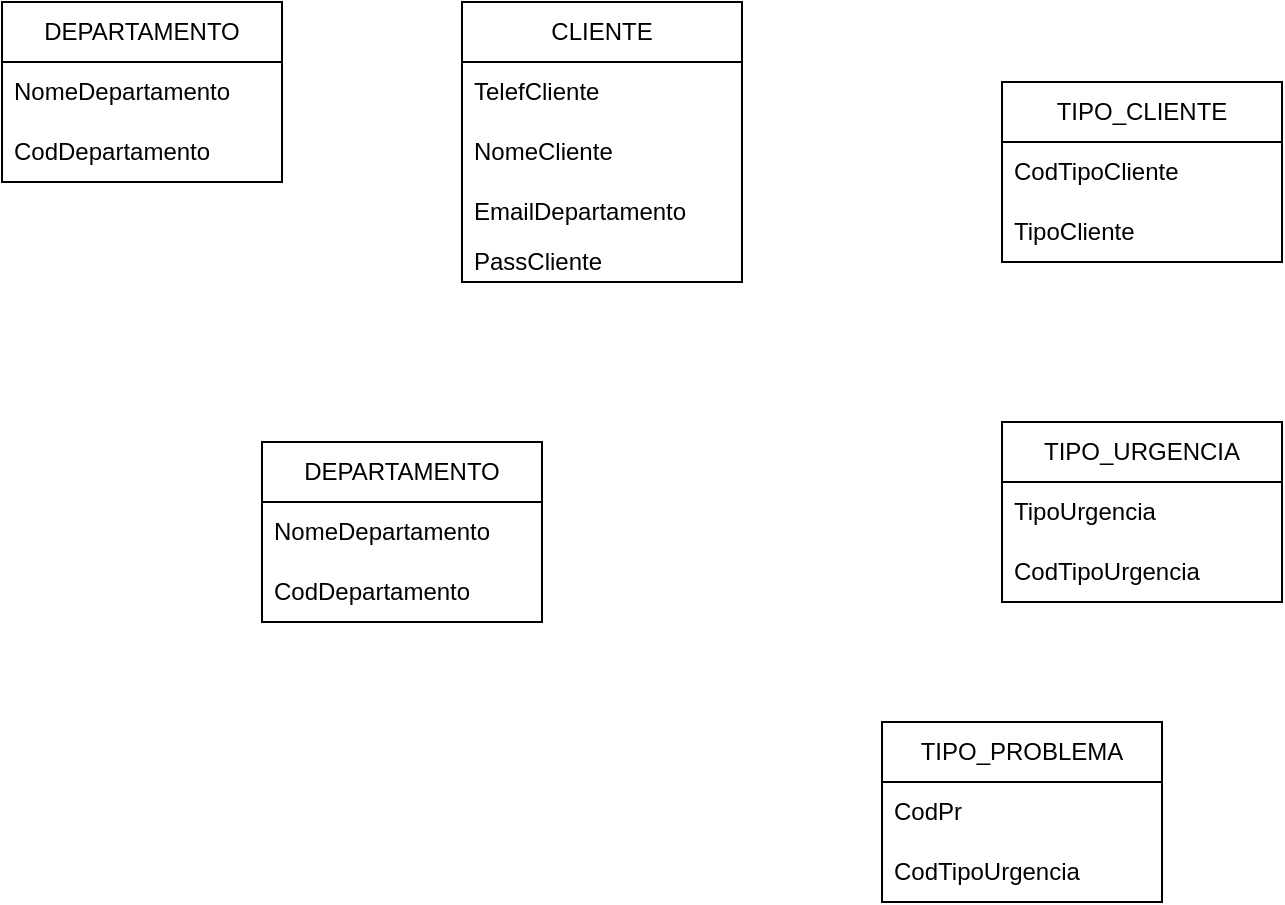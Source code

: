 <mxfile version="28.2.6">
  <diagram id="aXzcdBtJrudCdNrXg4cc" name="Página-1">
    <mxGraphModel dx="1186" dy="755" grid="1" gridSize="10" guides="1" tooltips="1" connect="1" arrows="1" fold="1" page="1" pageScale="1" pageWidth="827" pageHeight="1169" math="0" shadow="0">
      <root>
        <mxCell id="0" />
        <mxCell id="1" parent="0" />
        <mxCell id="WdMZRXcdJYo7RD6BwW0--1" value="DEPARTAMENTO" style="swimlane;fontStyle=0;childLayout=stackLayout;horizontal=1;startSize=30;horizontalStack=0;resizeParent=1;resizeParentMax=0;resizeLast=0;collapsible=1;marginBottom=0;whiteSpace=wrap;html=1;" vertex="1" parent="1">
          <mxGeometry x="70" y="170" width="140" height="90" as="geometry" />
        </mxCell>
        <mxCell id="WdMZRXcdJYo7RD6BwW0--2" value="NomeDepartamento" style="text;strokeColor=none;fillColor=none;align=left;verticalAlign=middle;spacingLeft=4;spacingRight=4;overflow=hidden;points=[[0,0.5],[1,0.5]];portConstraint=eastwest;rotatable=0;whiteSpace=wrap;html=1;" vertex="1" parent="WdMZRXcdJYo7RD6BwW0--1">
          <mxGeometry y="30" width="140" height="30" as="geometry" />
        </mxCell>
        <mxCell id="WdMZRXcdJYo7RD6BwW0--3" value="CodDepartamento" style="text;strokeColor=none;fillColor=none;align=left;verticalAlign=middle;spacingLeft=4;spacingRight=4;overflow=hidden;points=[[0,0.5],[1,0.5]];portConstraint=eastwest;rotatable=0;whiteSpace=wrap;html=1;" vertex="1" parent="WdMZRXcdJYo7RD6BwW0--1">
          <mxGeometry y="60" width="140" height="30" as="geometry" />
        </mxCell>
        <mxCell id="WdMZRXcdJYo7RD6BwW0--8" value="TIPO_CLIENTE" style="swimlane;fontStyle=0;childLayout=stackLayout;horizontal=1;startSize=30;horizontalStack=0;resizeParent=1;resizeParentMax=0;resizeLast=0;collapsible=1;marginBottom=0;whiteSpace=wrap;html=1;" vertex="1" parent="1">
          <mxGeometry x="570" y="210" width="140" height="90" as="geometry" />
        </mxCell>
        <mxCell id="WdMZRXcdJYo7RD6BwW0--9" value="CodTipoCliente" style="text;strokeColor=none;fillColor=none;align=left;verticalAlign=middle;spacingLeft=4;spacingRight=4;overflow=hidden;points=[[0,0.5],[1,0.5]];portConstraint=eastwest;rotatable=0;whiteSpace=wrap;html=1;" vertex="1" parent="WdMZRXcdJYo7RD6BwW0--8">
          <mxGeometry y="30" width="140" height="30" as="geometry" />
        </mxCell>
        <mxCell id="WdMZRXcdJYo7RD6BwW0--10" value="TipoCliente" style="text;strokeColor=none;fillColor=none;align=left;verticalAlign=middle;spacingLeft=4;spacingRight=4;overflow=hidden;points=[[0,0.5],[1,0.5]];portConstraint=eastwest;rotatable=0;whiteSpace=wrap;html=1;" vertex="1" parent="WdMZRXcdJYo7RD6BwW0--8">
          <mxGeometry y="60" width="140" height="30" as="geometry" />
        </mxCell>
        <mxCell id="WdMZRXcdJYo7RD6BwW0--11" value="TIPO_URGENCIA" style="swimlane;fontStyle=0;childLayout=stackLayout;horizontal=1;startSize=30;horizontalStack=0;resizeParent=1;resizeParentMax=0;resizeLast=0;collapsible=1;marginBottom=0;whiteSpace=wrap;html=1;" vertex="1" parent="1">
          <mxGeometry x="570" y="380" width="140" height="90" as="geometry" />
        </mxCell>
        <mxCell id="WdMZRXcdJYo7RD6BwW0--12" value="TipoUrgencia" style="text;strokeColor=none;fillColor=none;align=left;verticalAlign=middle;spacingLeft=4;spacingRight=4;overflow=hidden;points=[[0,0.5],[1,0.5]];portConstraint=eastwest;rotatable=0;whiteSpace=wrap;html=1;" vertex="1" parent="WdMZRXcdJYo7RD6BwW0--11">
          <mxGeometry y="30" width="140" height="30" as="geometry" />
        </mxCell>
        <mxCell id="WdMZRXcdJYo7RD6BwW0--13" value="CodTipoUrgencia" style="text;strokeColor=none;fillColor=none;align=left;verticalAlign=middle;spacingLeft=4;spacingRight=4;overflow=hidden;points=[[0,0.5],[1,0.5]];portConstraint=eastwest;rotatable=0;whiteSpace=wrap;html=1;" vertex="1" parent="WdMZRXcdJYo7RD6BwW0--11">
          <mxGeometry y="60" width="140" height="30" as="geometry" />
        </mxCell>
        <mxCell id="WdMZRXcdJYo7RD6BwW0--14" value="DEPARTAMENTO" style="swimlane;fontStyle=0;childLayout=stackLayout;horizontal=1;startSize=30;horizontalStack=0;resizeParent=1;resizeParentMax=0;resizeLast=0;collapsible=1;marginBottom=0;whiteSpace=wrap;html=1;" vertex="1" parent="1">
          <mxGeometry x="200" y="390" width="140" height="90" as="geometry" />
        </mxCell>
        <mxCell id="WdMZRXcdJYo7RD6BwW0--15" value="NomeDepartamento" style="text;strokeColor=none;fillColor=none;align=left;verticalAlign=middle;spacingLeft=4;spacingRight=4;overflow=hidden;points=[[0,0.5],[1,0.5]];portConstraint=eastwest;rotatable=0;whiteSpace=wrap;html=1;" vertex="1" parent="WdMZRXcdJYo7RD6BwW0--14">
          <mxGeometry y="30" width="140" height="30" as="geometry" />
        </mxCell>
        <mxCell id="WdMZRXcdJYo7RD6BwW0--16" value="CodDepartamento" style="text;strokeColor=none;fillColor=none;align=left;verticalAlign=middle;spacingLeft=4;spacingRight=4;overflow=hidden;points=[[0,0.5],[1,0.5]];portConstraint=eastwest;rotatable=0;whiteSpace=wrap;html=1;" vertex="1" parent="WdMZRXcdJYo7RD6BwW0--14">
          <mxGeometry y="60" width="140" height="30" as="geometry" />
        </mxCell>
        <mxCell id="WdMZRXcdJYo7RD6BwW0--18" value="CLIENTE" style="swimlane;fontStyle=0;childLayout=stackLayout;horizontal=1;startSize=30;horizontalStack=0;resizeParent=1;resizeParentMax=0;resizeLast=0;collapsible=1;marginBottom=0;whiteSpace=wrap;html=1;" vertex="1" parent="1">
          <mxGeometry x="300" y="170" width="140" height="140" as="geometry" />
        </mxCell>
        <mxCell id="WdMZRXcdJYo7RD6BwW0--19" value="TelefCliente" style="text;strokeColor=none;fillColor=none;align=left;verticalAlign=middle;spacingLeft=4;spacingRight=4;overflow=hidden;points=[[0,0.5],[1,0.5]];portConstraint=eastwest;rotatable=0;whiteSpace=wrap;html=1;" vertex="1" parent="WdMZRXcdJYo7RD6BwW0--18">
          <mxGeometry y="30" width="140" height="30" as="geometry" />
        </mxCell>
        <mxCell id="WdMZRXcdJYo7RD6BwW0--20" value="NomeCliente" style="text;strokeColor=none;fillColor=none;align=left;verticalAlign=middle;spacingLeft=4;spacingRight=4;overflow=hidden;points=[[0,0.5],[1,0.5]];portConstraint=eastwest;rotatable=0;whiteSpace=wrap;html=1;" vertex="1" parent="WdMZRXcdJYo7RD6BwW0--18">
          <mxGeometry y="60" width="140" height="30" as="geometry" />
        </mxCell>
        <mxCell id="WdMZRXcdJYo7RD6BwW0--22" value="EmailDepartamento" style="text;strokeColor=none;fillColor=none;align=left;verticalAlign=middle;spacingLeft=4;spacingRight=4;overflow=hidden;points=[[0,0.5],[1,0.5]];portConstraint=eastwest;rotatable=0;whiteSpace=wrap;html=1;" vertex="1" parent="WdMZRXcdJYo7RD6BwW0--18">
          <mxGeometry y="90" width="140" height="30" as="geometry" />
        </mxCell>
        <mxCell id="WdMZRXcdJYo7RD6BwW0--21" value="PassCliente" style="text;strokeColor=none;fillColor=none;align=left;verticalAlign=middle;spacingLeft=4;spacingRight=4;overflow=hidden;points=[[0,0.5],[1,0.5]];portConstraint=eastwest;rotatable=0;whiteSpace=wrap;html=1;" vertex="1" parent="WdMZRXcdJYo7RD6BwW0--18">
          <mxGeometry y="120" width="140" height="20" as="geometry" />
        </mxCell>
        <mxCell id="WdMZRXcdJYo7RD6BwW0--23" value="TIPO_PROBLEMA" style="swimlane;fontStyle=0;childLayout=stackLayout;horizontal=1;startSize=30;horizontalStack=0;resizeParent=1;resizeParentMax=0;resizeLast=0;collapsible=1;marginBottom=0;whiteSpace=wrap;html=1;" vertex="1" parent="1">
          <mxGeometry x="510" y="530" width="140" height="90" as="geometry" />
        </mxCell>
        <mxCell id="WdMZRXcdJYo7RD6BwW0--24" value="CodPr" style="text;strokeColor=none;fillColor=none;align=left;verticalAlign=middle;spacingLeft=4;spacingRight=4;overflow=hidden;points=[[0,0.5],[1,0.5]];portConstraint=eastwest;rotatable=0;whiteSpace=wrap;html=1;" vertex="1" parent="WdMZRXcdJYo7RD6BwW0--23">
          <mxGeometry y="30" width="140" height="30" as="geometry" />
        </mxCell>
        <mxCell id="WdMZRXcdJYo7RD6BwW0--25" value="CodTipoUrgencia" style="text;strokeColor=none;fillColor=none;align=left;verticalAlign=middle;spacingLeft=4;spacingRight=4;overflow=hidden;points=[[0,0.5],[1,0.5]];portConstraint=eastwest;rotatable=0;whiteSpace=wrap;html=1;" vertex="1" parent="WdMZRXcdJYo7RD6BwW0--23">
          <mxGeometry y="60" width="140" height="30" as="geometry" />
        </mxCell>
      </root>
    </mxGraphModel>
  </diagram>
</mxfile>
